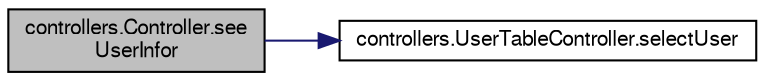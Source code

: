 digraph "controllers.Controller.seeUserInfor"
{
  bgcolor="transparent";
  edge [fontname="FreeSans",fontsize="10",labelfontname="FreeSans",labelfontsize="10"];
  node [fontname="FreeSans",fontsize="10",shape=record];
  rankdir="LR";
  Node3 [label="controllers.Controller.see\lUserInfor",height=0.2,width=0.4,color="black", fillcolor="grey75", style="filled", fontcolor="black"];
  Node3 -> Node4 [color="midnightblue",fontsize="10",style="solid",fontname="FreeSans"];
  Node4 [label="controllers.UserTableController.selectUser",height=0.2,width=0.4,color="black",URL="$classcontrollers_1_1UserTableController.html#a86bb6db512fb64fa9117f2f01a0c51fa"];
}

